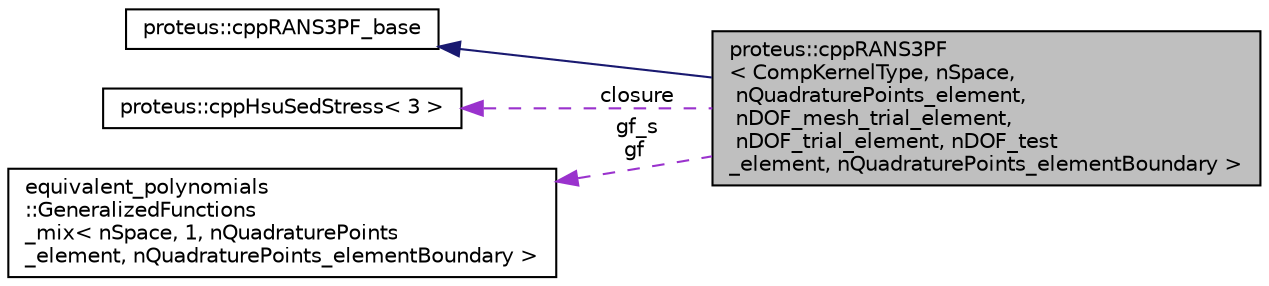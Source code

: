 digraph "proteus::cppRANS3PF&lt; CompKernelType, nSpace, nQuadraturePoints_element, nDOF_mesh_trial_element, nDOF_trial_element, nDOF_test_element, nQuadraturePoints_elementBoundary &gt;"
{
 // LATEX_PDF_SIZE
  edge [fontname="Helvetica",fontsize="10",labelfontname="Helvetica",labelfontsize="10"];
  node [fontname="Helvetica",fontsize="10",shape=record];
  rankdir="LR";
  Node1 [label="proteus::cppRANS3PF\l\< CompKernelType, nSpace,\l nQuadraturePoints_element,\l nDOF_mesh_trial_element,\l nDOF_trial_element, nDOF_test\l_element, nQuadraturePoints_elementBoundary \>",height=0.2,width=0.4,color="black", fillcolor="grey75", style="filled", fontcolor="black",tooltip=" "];
  Node2 -> Node1 [dir="back",color="midnightblue",fontsize="10",style="solid",fontname="Helvetica"];
  Node2 [label="proteus::cppRANS3PF_base",height=0.2,width=0.4,color="black", fillcolor="white", style="filled",URL="$classproteus_1_1cppRANS3PF__base.html",tooltip=" "];
  Node3 -> Node1 [dir="back",color="darkorchid3",fontsize="10",style="dashed",label=" closure" ,fontname="Helvetica"];
  Node3 [label="proteus::cppHsuSedStress\< 3 \>",height=0.2,width=0.4,color="black", fillcolor="white", style="filled",URL="$classproteus_1_1cppHsuSedStress.html",tooltip=" "];
  Node4 -> Node1 [dir="back",color="darkorchid3",fontsize="10",style="dashed",label=" gf_s\ngf" ,fontname="Helvetica"];
  Node4 [label="equivalent_polynomials\l::GeneralizedFunctions\l_mix\< nSpace, 1, nQuadraturePoints\l_element, nQuadraturePoints_elementBoundary \>",height=0.2,width=0.4,color="black", fillcolor="white", style="filled",URL="$classequivalent__polynomials_1_1GeneralizedFunctions__mix.html",tooltip=" "];
}
